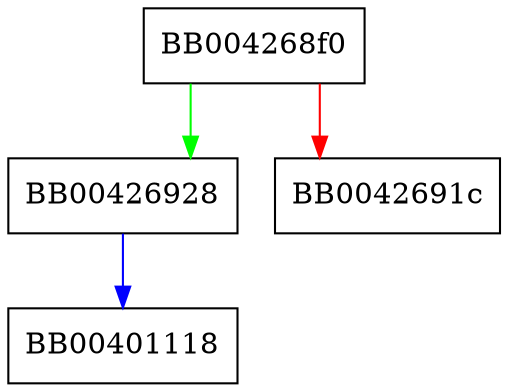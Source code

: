 digraph rand_cmp {
  node [shape="box"];
  graph [splines=ortho];
  BB004268f0 -> BB00426928 [color="green"];
  BB004268f0 -> BB0042691c [color="red"];
  BB00426928 -> BB00401118 [color="blue"];
}